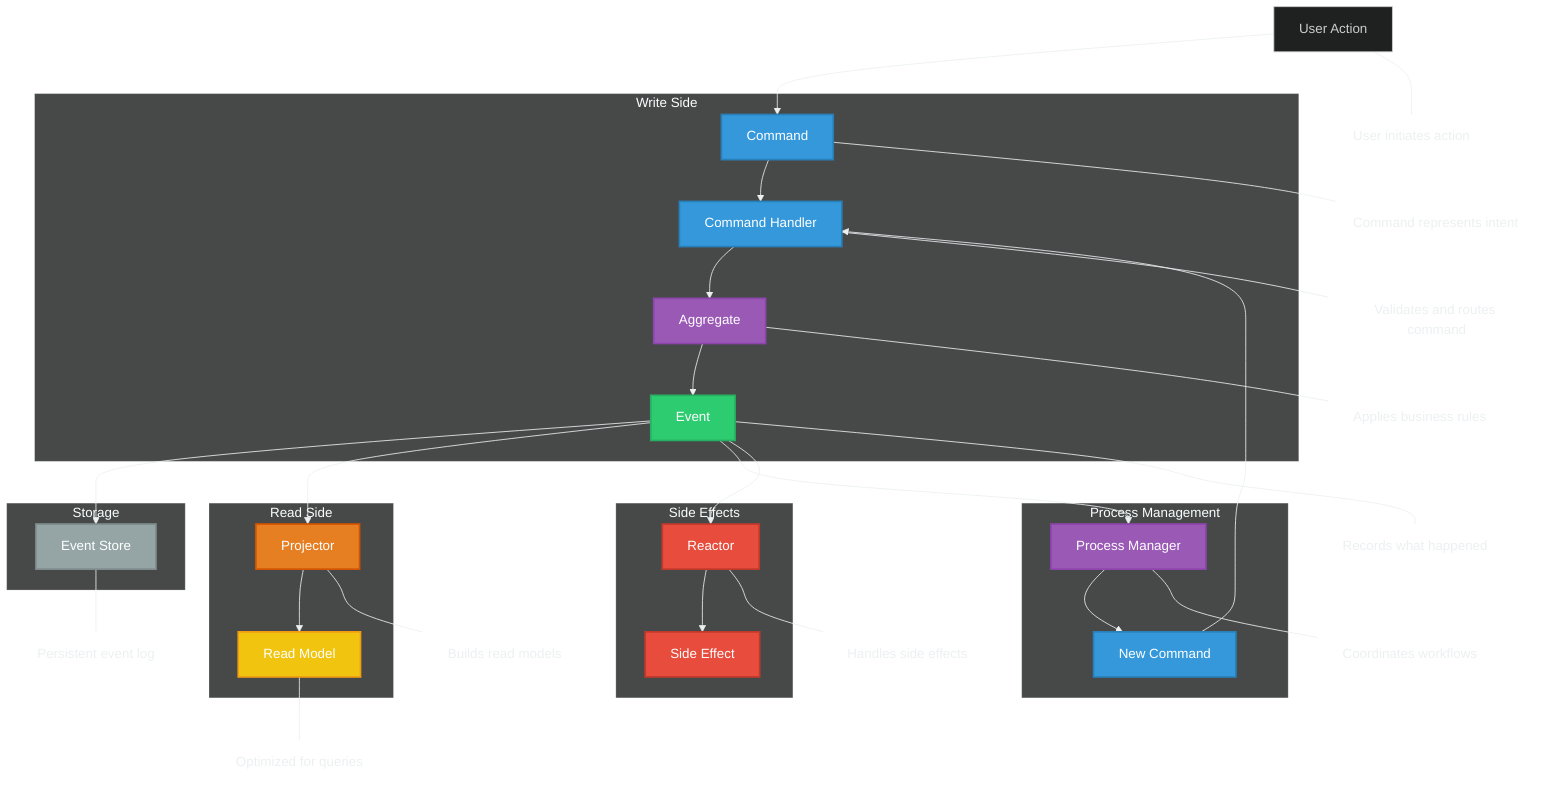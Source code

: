 %%{init: {'theme': 'dark', 'themeVariables': { 'primaryColor': '#2c3e50', 'primaryTextColor': '#ecf0f1', 'primaryBorderColor': '#7f8c8d', 'lineColor': '#ecf0f1', 'secondaryColor': '#34495e', 'tertiaryColor': '#282c34' }}}%%
graph TD
    %% Main components
    A[User Action] --> B[Command]
    B --> C[Command Handler]
    C --> D[Aggregate]
    D --> E[Event]
    E --> F[Event Store]
    E --> G[Projector]
    G --> H[Read Model]
    E --> I[Process Manager]
    I --> J[New Command]
    J --> C
    E --> K[Reactor]
    K --> L[Side Effect]
    
    %% Component styling
    style B fill:#3498DB,stroke:#2980B9,color:white,stroke-width:2px
    style C fill:#3498DB,stroke:#2980B9,color:white,stroke-width:2px
    style D fill:#9B59B6,stroke:#8E44AD,color:white,stroke-width:2px
    style E fill:#2ECC71,stroke:#27AE60,color:white,stroke-width:2px
    style F fill:#95A5A6,stroke:#7F8C8D,color:white,stroke-width:2px
    style G fill:#E67E22,stroke:#D35400,color:white,stroke-width:2px
    style H fill:#F1C40F,stroke:#F39C12,color:white,stroke-width:2px
    style I fill:#9B59B6,stroke:#8E44AD,color:white,stroke-width:2px
    style J fill:#3498DB,stroke:#2980B9,color:white,stroke-width:2px
    style K fill:#E74C3C,stroke:#C0392B,color:white,stroke-width:2px
    style L fill:#E74C3C,stroke:#C0392B,color:white,stroke-width:2px
    
    %% Subgraphs for logical grouping
    subgraph "Write Side"
        B
        C
        D
        E
    end
    
    subgraph "Storage"
        F
    end
    
    subgraph "Read Side"
        G
        H
    end
    
    subgraph "Process Management"
        I
        J
    end
    
    subgraph "Side Effects"
        K
        L
    end
    
    %% Annotations
    classDef annotation fill:none,stroke:none,color:#ecf0f1
    
    A1[User initiates action]:::annotation
    B1[Command represents intent]:::annotation
    C1[Validates and routes command]:::annotation
    D1[Applies business rules]:::annotation
    E1[Records what happened]:::annotation
    F1[Persistent event log]:::annotation
    G1[Builds read models]:::annotation
    H1[Optimized for queries]:::annotation
    I1[Coordinates workflows]:::annotation
    K1[Handles side effects]:::annotation
    
    A --- A1
    B --- B1
    C --- C1
    D --- D1
    E --- E1
    F --- F1
    G --- G1
    H --- H1
    I --- I1
    K --- K1